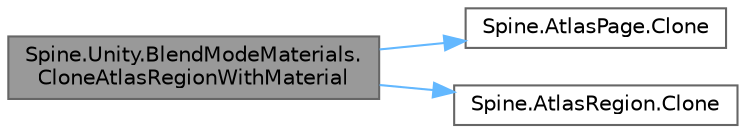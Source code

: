 digraph "Spine.Unity.BlendModeMaterials.CloneAtlasRegionWithMaterial"
{
 // LATEX_PDF_SIZE
  bgcolor="transparent";
  edge [fontname=Helvetica,fontsize=10,labelfontname=Helvetica,labelfontsize=10];
  node [fontname=Helvetica,fontsize=10,shape=box,height=0.2,width=0.4];
  rankdir="LR";
  Node1 [id="Node000001",label="Spine.Unity.BlendModeMaterials.\lCloneAtlasRegionWithMaterial",height=0.2,width=0.4,color="gray40", fillcolor="grey60", style="filled", fontcolor="black",tooltip=" "];
  Node1 -> Node2 [id="edge3_Node000001_Node000002",color="steelblue1",style="solid",tooltip=" "];
  Node2 [id="Node000002",label="Spine.AtlasPage.Clone",height=0.2,width=0.4,color="grey40", fillcolor="white", style="filled",URL="$class_spine_1_1_atlas_page.html#adcf7f4186f333bced4522e5620fbc711",tooltip=" "];
  Node1 -> Node3 [id="edge4_Node000001_Node000003",color="steelblue1",style="solid",tooltip=" "];
  Node3 [id="Node000003",label="Spine.AtlasRegion.Clone",height=0.2,width=0.4,color="grey40", fillcolor="white", style="filled",URL="$class_spine_1_1_atlas_region.html#ae253303eaa8cb86020e4c3f6610f8fe2",tooltip=" "];
}

